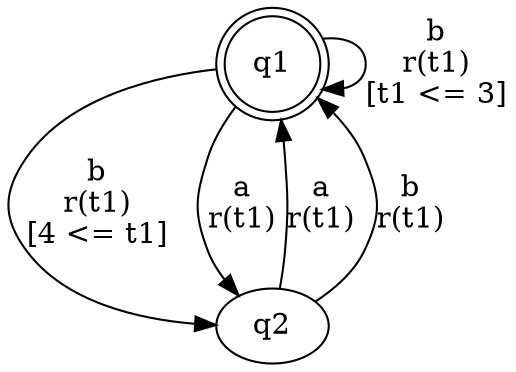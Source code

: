 digraph "tests_1/test3/solution202/solution" {
	q1[label=q1 shape=doublecircle]
	q2[label=q2]
	q1 -> q2[label="b\nr(t1)\n[4 <= t1]"]
	q2 -> q1[label="a\nr(t1)\n"]
	q2 -> q1[label="b\nr(t1)\n"]
	q1 -> q1[label="b\nr(t1)\n[t1 <= 3]"]
	q1 -> q2[label="a\nr(t1)\n"]
}
